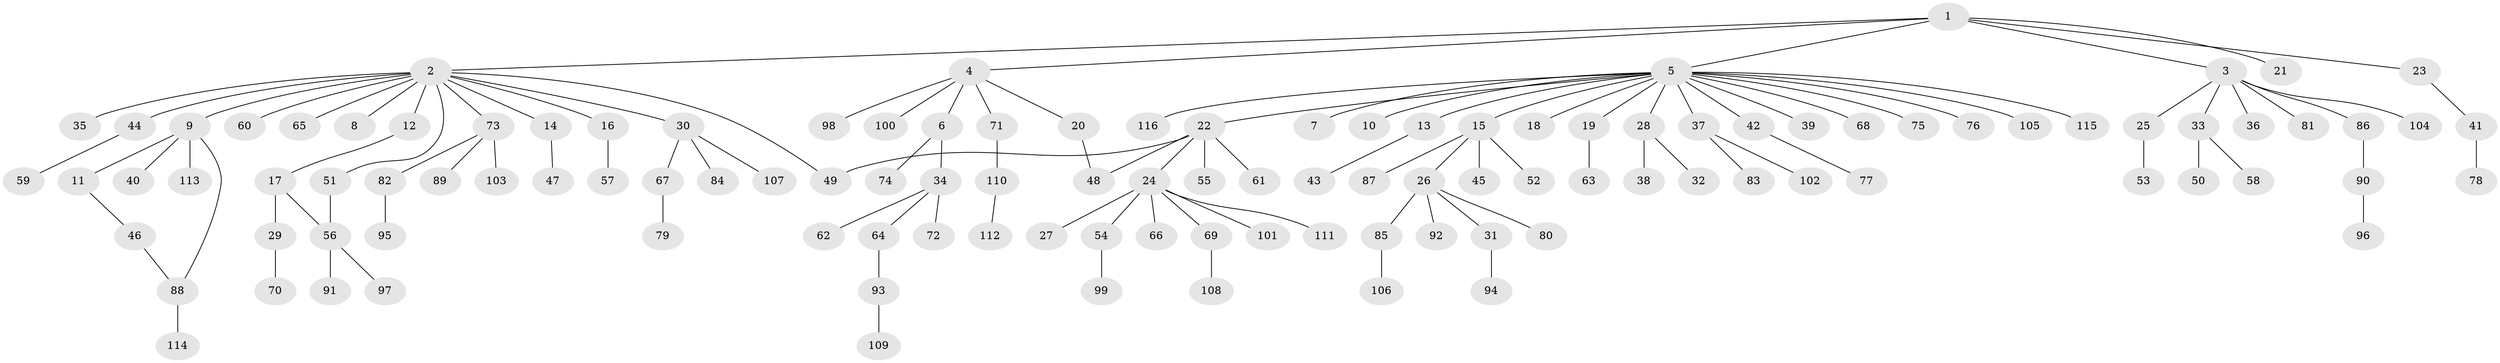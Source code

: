 // Generated by graph-tools (version 1.1) at 2025/26/03/09/25 03:26:08]
// undirected, 116 vertices, 119 edges
graph export_dot {
graph [start="1"]
  node [color=gray90,style=filled];
  1;
  2;
  3;
  4;
  5;
  6;
  7;
  8;
  9;
  10;
  11;
  12;
  13;
  14;
  15;
  16;
  17;
  18;
  19;
  20;
  21;
  22;
  23;
  24;
  25;
  26;
  27;
  28;
  29;
  30;
  31;
  32;
  33;
  34;
  35;
  36;
  37;
  38;
  39;
  40;
  41;
  42;
  43;
  44;
  45;
  46;
  47;
  48;
  49;
  50;
  51;
  52;
  53;
  54;
  55;
  56;
  57;
  58;
  59;
  60;
  61;
  62;
  63;
  64;
  65;
  66;
  67;
  68;
  69;
  70;
  71;
  72;
  73;
  74;
  75;
  76;
  77;
  78;
  79;
  80;
  81;
  82;
  83;
  84;
  85;
  86;
  87;
  88;
  89;
  90;
  91;
  92;
  93;
  94;
  95;
  96;
  97;
  98;
  99;
  100;
  101;
  102;
  103;
  104;
  105;
  106;
  107;
  108;
  109;
  110;
  111;
  112;
  113;
  114;
  115;
  116;
  1 -- 2;
  1 -- 3;
  1 -- 4;
  1 -- 5;
  1 -- 21;
  1 -- 23;
  2 -- 8;
  2 -- 9;
  2 -- 12;
  2 -- 14;
  2 -- 16;
  2 -- 30;
  2 -- 35;
  2 -- 44;
  2 -- 49;
  2 -- 51;
  2 -- 60;
  2 -- 65;
  2 -- 73;
  3 -- 25;
  3 -- 33;
  3 -- 36;
  3 -- 81;
  3 -- 86;
  3 -- 104;
  4 -- 6;
  4 -- 20;
  4 -- 71;
  4 -- 98;
  4 -- 100;
  5 -- 7;
  5 -- 10;
  5 -- 13;
  5 -- 15;
  5 -- 18;
  5 -- 19;
  5 -- 22;
  5 -- 28;
  5 -- 37;
  5 -- 39;
  5 -- 42;
  5 -- 68;
  5 -- 75;
  5 -- 76;
  5 -- 105;
  5 -- 115;
  5 -- 116;
  6 -- 34;
  6 -- 74;
  9 -- 11;
  9 -- 40;
  9 -- 88;
  9 -- 113;
  11 -- 46;
  12 -- 17;
  13 -- 43;
  14 -- 47;
  15 -- 26;
  15 -- 45;
  15 -- 52;
  15 -- 87;
  16 -- 57;
  17 -- 29;
  17 -- 56;
  19 -- 63;
  20 -- 48;
  22 -- 24;
  22 -- 48;
  22 -- 49;
  22 -- 55;
  22 -- 61;
  23 -- 41;
  24 -- 27;
  24 -- 54;
  24 -- 66;
  24 -- 69;
  24 -- 101;
  24 -- 111;
  25 -- 53;
  26 -- 31;
  26 -- 80;
  26 -- 85;
  26 -- 92;
  28 -- 32;
  28 -- 38;
  29 -- 70;
  30 -- 67;
  30 -- 84;
  30 -- 107;
  31 -- 94;
  33 -- 50;
  33 -- 58;
  34 -- 62;
  34 -- 64;
  34 -- 72;
  37 -- 83;
  37 -- 102;
  41 -- 78;
  42 -- 77;
  44 -- 59;
  46 -- 88;
  51 -- 56;
  54 -- 99;
  56 -- 91;
  56 -- 97;
  64 -- 93;
  67 -- 79;
  69 -- 108;
  71 -- 110;
  73 -- 82;
  73 -- 89;
  73 -- 103;
  82 -- 95;
  85 -- 106;
  86 -- 90;
  88 -- 114;
  90 -- 96;
  93 -- 109;
  110 -- 112;
}

